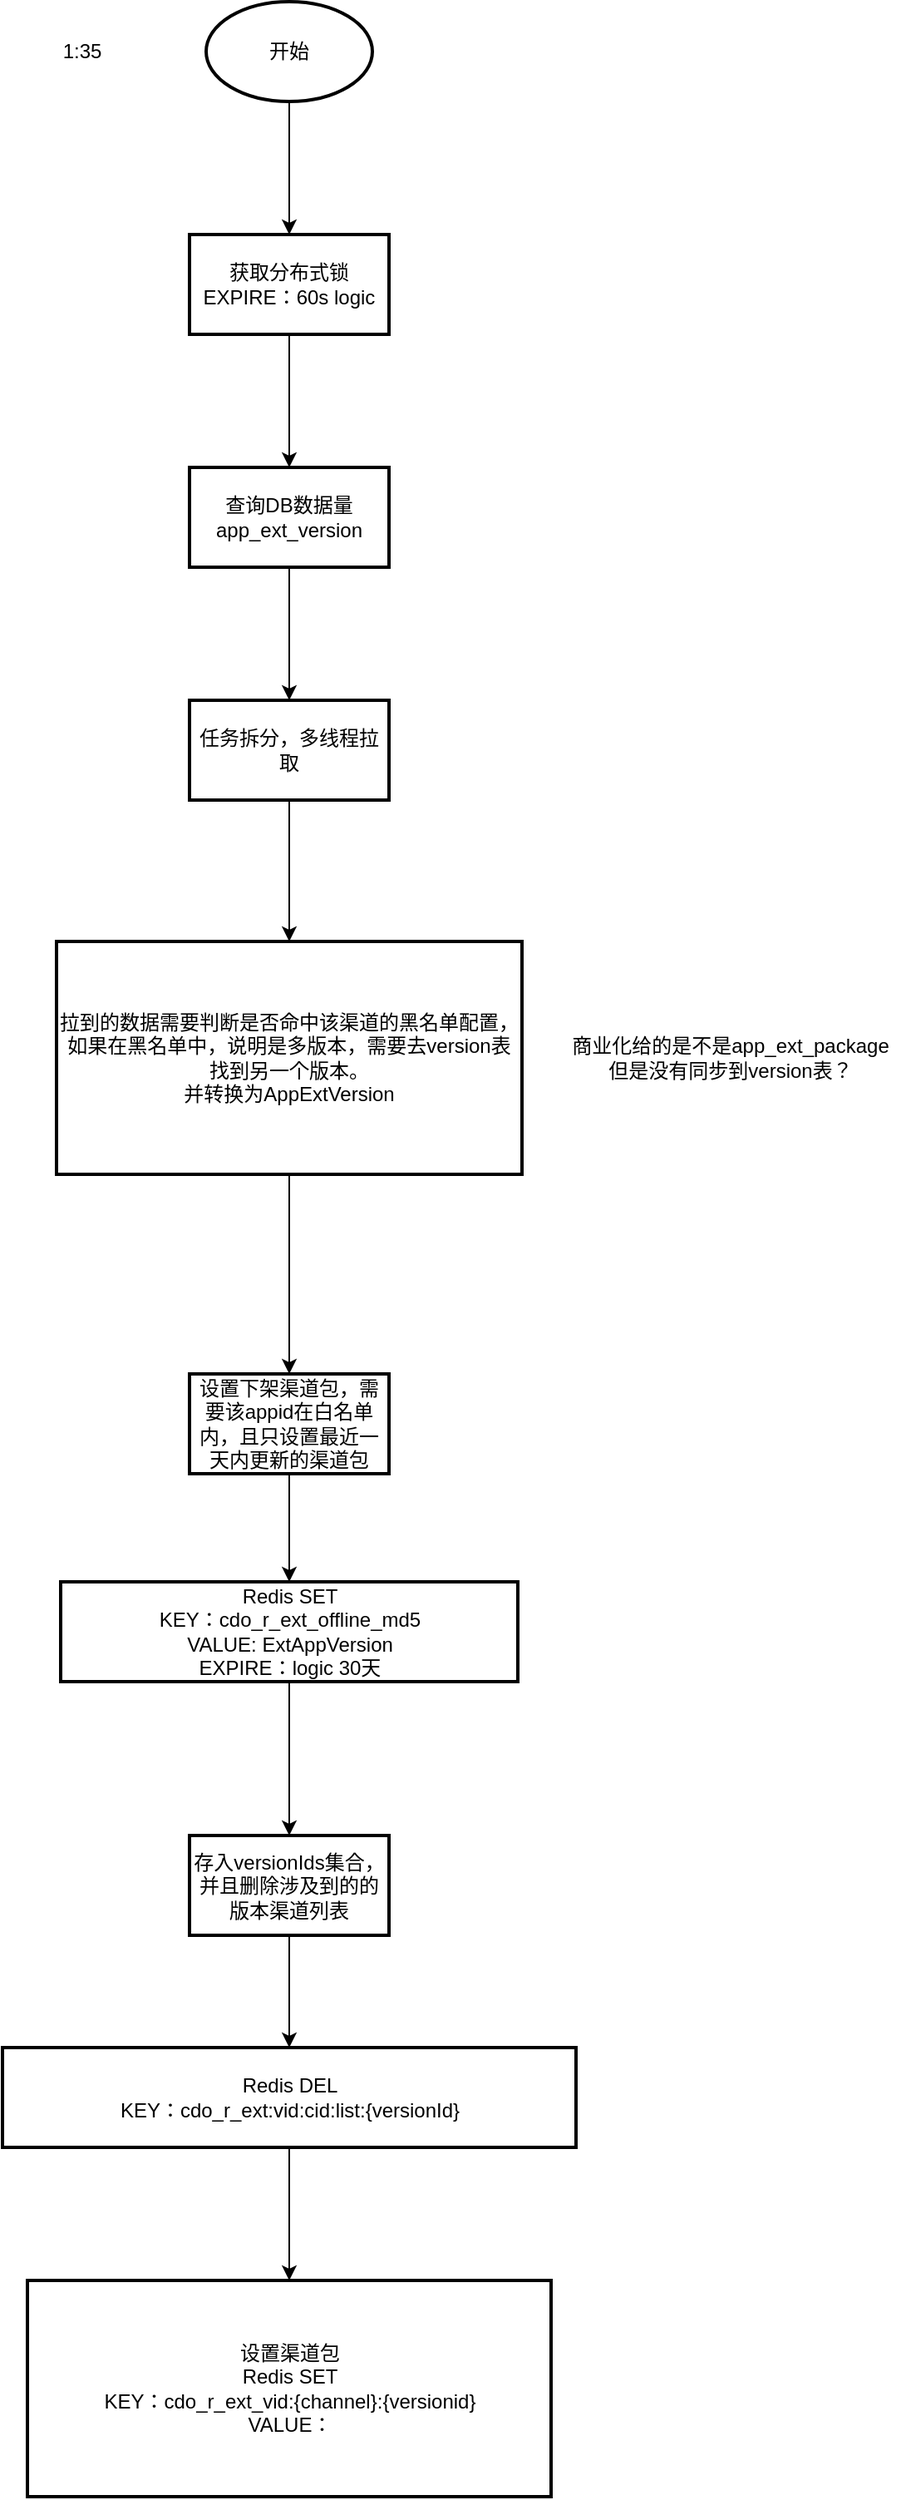 <mxfile version="22.1.11" type="github">
  <diagram name="第 1 页" id="pFkgPFDs2E5yCrljTB45">
    <mxGraphModel dx="1050" dy="542" grid="1" gridSize="10" guides="1" tooltips="1" connect="1" arrows="1" fold="1" page="1" pageScale="1" pageWidth="827" pageHeight="1169" math="0" shadow="0">
      <root>
        <mxCell id="0" />
        <mxCell id="1" parent="0" />
        <mxCell id="l9A2zFB6rQt8aX-BpQNS-5" value="" style="edgeStyle=orthogonalEdgeStyle;rounded=0;orthogonalLoop=1;jettySize=auto;html=1;" edge="1" parent="1" source="l9A2zFB6rQt8aX-BpQNS-2" target="l9A2zFB6rQt8aX-BpQNS-4">
          <mxGeometry relative="1" as="geometry" />
        </mxCell>
        <mxCell id="l9A2zFB6rQt8aX-BpQNS-2" value="开始" style="strokeWidth=2;html=1;shape=mxgraph.flowchart.start_1;whiteSpace=wrap;" vertex="1" parent="1">
          <mxGeometry x="370" y="20" width="100" height="60" as="geometry" />
        </mxCell>
        <mxCell id="l9A2zFB6rQt8aX-BpQNS-3" value="1:35" style="text;html=1;align=center;verticalAlign=middle;resizable=0;points=[];autosize=1;strokeColor=none;fillColor=none;" vertex="1" parent="1">
          <mxGeometry x="270" y="35" width="50" height="30" as="geometry" />
        </mxCell>
        <mxCell id="l9A2zFB6rQt8aX-BpQNS-7" value="" style="edgeStyle=orthogonalEdgeStyle;rounded=0;orthogonalLoop=1;jettySize=auto;html=1;" edge="1" parent="1" source="l9A2zFB6rQt8aX-BpQNS-4" target="l9A2zFB6rQt8aX-BpQNS-6">
          <mxGeometry relative="1" as="geometry" />
        </mxCell>
        <mxCell id="l9A2zFB6rQt8aX-BpQNS-4" value="获取分布式锁&lt;br&gt;EXPIRE：60s logic" style="whiteSpace=wrap;html=1;strokeWidth=2;" vertex="1" parent="1">
          <mxGeometry x="360" y="160" width="120" height="60" as="geometry" />
        </mxCell>
        <mxCell id="l9A2zFB6rQt8aX-BpQNS-9" value="" style="edgeStyle=orthogonalEdgeStyle;rounded=0;orthogonalLoop=1;jettySize=auto;html=1;" edge="1" parent="1" source="l9A2zFB6rQt8aX-BpQNS-6" target="l9A2zFB6rQt8aX-BpQNS-8">
          <mxGeometry relative="1" as="geometry" />
        </mxCell>
        <mxCell id="l9A2zFB6rQt8aX-BpQNS-6" value="查询DB数据量&lt;br&gt;app_ext_version" style="whiteSpace=wrap;html=1;strokeWidth=2;" vertex="1" parent="1">
          <mxGeometry x="360" y="300" width="120" height="60" as="geometry" />
        </mxCell>
        <mxCell id="l9A2zFB6rQt8aX-BpQNS-11" value="" style="edgeStyle=orthogonalEdgeStyle;rounded=0;orthogonalLoop=1;jettySize=auto;html=1;" edge="1" parent="1" source="l9A2zFB6rQt8aX-BpQNS-8" target="l9A2zFB6rQt8aX-BpQNS-10">
          <mxGeometry relative="1" as="geometry" />
        </mxCell>
        <mxCell id="l9A2zFB6rQt8aX-BpQNS-8" value="任务拆分，多线程拉取" style="whiteSpace=wrap;html=1;strokeWidth=2;" vertex="1" parent="1">
          <mxGeometry x="360" y="440" width="120" height="60" as="geometry" />
        </mxCell>
        <mxCell id="l9A2zFB6rQt8aX-BpQNS-14" value="" style="edgeStyle=orthogonalEdgeStyle;rounded=0;orthogonalLoop=1;jettySize=auto;html=1;" edge="1" parent="1" source="l9A2zFB6rQt8aX-BpQNS-10" target="l9A2zFB6rQt8aX-BpQNS-13">
          <mxGeometry relative="1" as="geometry" />
        </mxCell>
        <mxCell id="l9A2zFB6rQt8aX-BpQNS-10" value="拉到的数据需要判断是否命中该渠道的黑名单配置，如果在黑名单中，说明是多版本，需要去version表找到另一个版本。&lt;br&gt;并转换为AppExtVersion" style="whiteSpace=wrap;html=1;strokeWidth=2;" vertex="1" parent="1">
          <mxGeometry x="280" y="585" width="280" height="140" as="geometry" />
        </mxCell>
        <mxCell id="l9A2zFB6rQt8aX-BpQNS-12" value="商业化给的是不是app_ext_package&lt;br&gt;但是没有同步到version表？" style="text;html=1;align=center;verticalAlign=middle;resizable=0;points=[];autosize=1;strokeColor=none;fillColor=none;" vertex="1" parent="1">
          <mxGeometry x="580" y="635" width="210" height="40" as="geometry" />
        </mxCell>
        <mxCell id="l9A2zFB6rQt8aX-BpQNS-16" value="" style="edgeStyle=orthogonalEdgeStyle;rounded=0;orthogonalLoop=1;jettySize=auto;html=1;" edge="1" parent="1" source="l9A2zFB6rQt8aX-BpQNS-13" target="l9A2zFB6rQt8aX-BpQNS-15">
          <mxGeometry relative="1" as="geometry" />
        </mxCell>
        <mxCell id="l9A2zFB6rQt8aX-BpQNS-13" value="设置下架渠道包，需要该appid在白名单内，且只设置最近一天内更新的渠道包" style="whiteSpace=wrap;html=1;strokeWidth=2;" vertex="1" parent="1">
          <mxGeometry x="360" y="845" width="120" height="60" as="geometry" />
        </mxCell>
        <mxCell id="l9A2zFB6rQt8aX-BpQNS-18" value="" style="edgeStyle=orthogonalEdgeStyle;rounded=0;orthogonalLoop=1;jettySize=auto;html=1;" edge="1" parent="1" source="l9A2zFB6rQt8aX-BpQNS-15" target="l9A2zFB6rQt8aX-BpQNS-17">
          <mxGeometry relative="1" as="geometry" />
        </mxCell>
        <mxCell id="l9A2zFB6rQt8aX-BpQNS-15" value="Redis SET&lt;br&gt;KEY：cdo_r_ext_offline_md5&lt;br&gt;VALUE: ExtAppVersion&lt;br&gt;EXPIRE：logic 30天" style="whiteSpace=wrap;html=1;strokeWidth=2;" vertex="1" parent="1">
          <mxGeometry x="282.5" y="970" width="275" height="60" as="geometry" />
        </mxCell>
        <mxCell id="l9A2zFB6rQt8aX-BpQNS-20" value="" style="edgeStyle=orthogonalEdgeStyle;rounded=0;orthogonalLoop=1;jettySize=auto;html=1;" edge="1" parent="1" source="l9A2zFB6rQt8aX-BpQNS-17" target="l9A2zFB6rQt8aX-BpQNS-19">
          <mxGeometry relative="1" as="geometry" />
        </mxCell>
        <mxCell id="l9A2zFB6rQt8aX-BpQNS-17" value="存入versionIds集合，并且删除涉及到的的版本渠道列表" style="whiteSpace=wrap;html=1;strokeWidth=2;" vertex="1" parent="1">
          <mxGeometry x="360" y="1122.5" width="120" height="60" as="geometry" />
        </mxCell>
        <mxCell id="l9A2zFB6rQt8aX-BpQNS-22" value="" style="edgeStyle=orthogonalEdgeStyle;rounded=0;orthogonalLoop=1;jettySize=auto;html=1;" edge="1" parent="1" source="l9A2zFB6rQt8aX-BpQNS-19" target="l9A2zFB6rQt8aX-BpQNS-21">
          <mxGeometry relative="1" as="geometry" />
        </mxCell>
        <mxCell id="l9A2zFB6rQt8aX-BpQNS-19" value="Redis DEL&lt;br&gt;KEY：cdo_r_ext:vid:cid:list:{versionId}" style="whiteSpace=wrap;html=1;strokeWidth=2;" vertex="1" parent="1">
          <mxGeometry x="247.5" y="1250" width="345" height="60" as="geometry" />
        </mxCell>
        <mxCell id="l9A2zFB6rQt8aX-BpQNS-21" value="设置渠道包&lt;br&gt;Redis SET&lt;br&gt;KEY：cdo_r_ext_vid:{channel}:{versionid}&lt;br&gt;VALUE：" style="whiteSpace=wrap;html=1;strokeWidth=2;" vertex="1" parent="1">
          <mxGeometry x="262.5" y="1390" width="315" height="130" as="geometry" />
        </mxCell>
      </root>
    </mxGraphModel>
  </diagram>
</mxfile>
